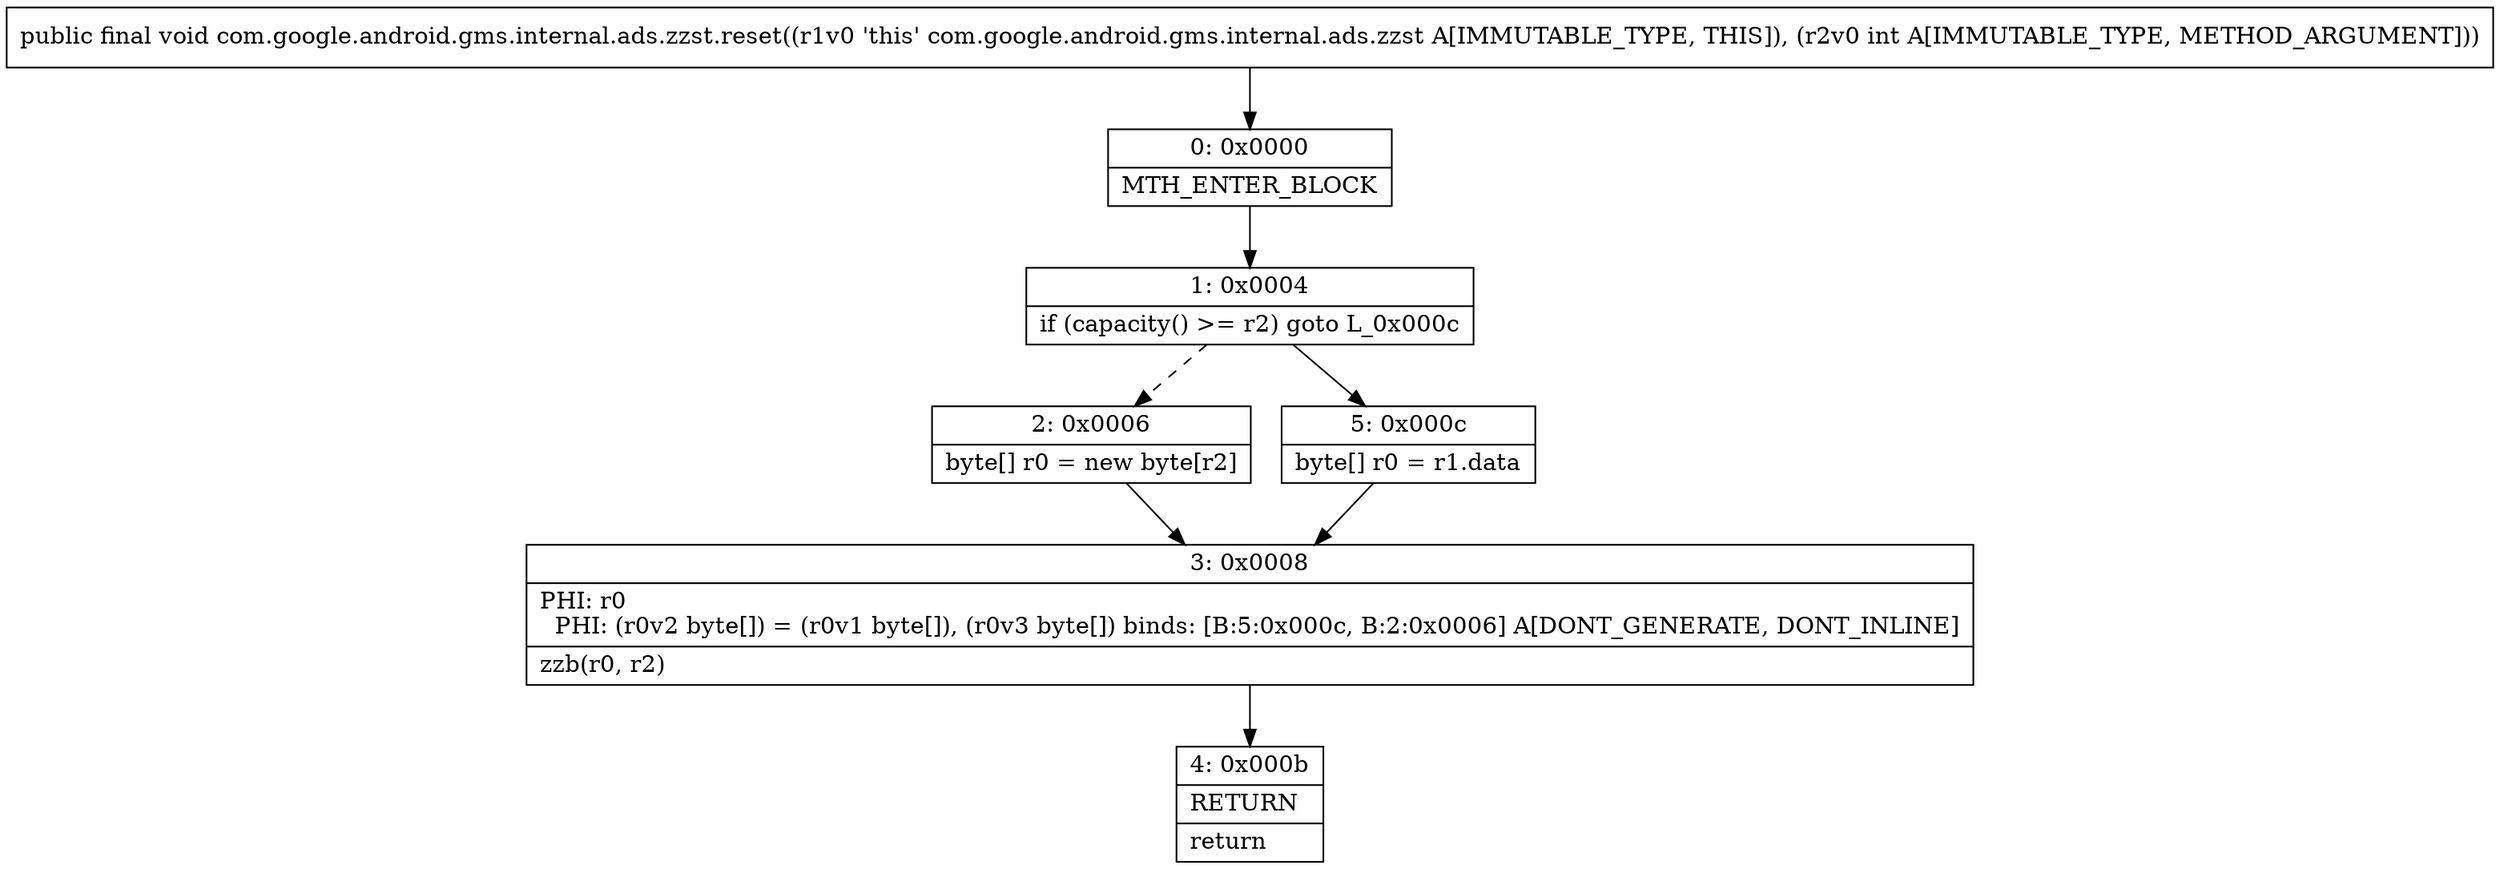 digraph "CFG forcom.google.android.gms.internal.ads.zzst.reset(I)V" {
Node_0 [shape=record,label="{0\:\ 0x0000|MTH_ENTER_BLOCK\l}"];
Node_1 [shape=record,label="{1\:\ 0x0004|if (capacity() \>= r2) goto L_0x000c\l}"];
Node_2 [shape=record,label="{2\:\ 0x0006|byte[] r0 = new byte[r2]\l}"];
Node_3 [shape=record,label="{3\:\ 0x0008|PHI: r0 \l  PHI: (r0v2 byte[]) = (r0v1 byte[]), (r0v3 byte[]) binds: [B:5:0x000c, B:2:0x0006] A[DONT_GENERATE, DONT_INLINE]\l|zzb(r0, r2)\l}"];
Node_4 [shape=record,label="{4\:\ 0x000b|RETURN\l|return\l}"];
Node_5 [shape=record,label="{5\:\ 0x000c|byte[] r0 = r1.data\l}"];
MethodNode[shape=record,label="{public final void com.google.android.gms.internal.ads.zzst.reset((r1v0 'this' com.google.android.gms.internal.ads.zzst A[IMMUTABLE_TYPE, THIS]), (r2v0 int A[IMMUTABLE_TYPE, METHOD_ARGUMENT])) }"];
MethodNode -> Node_0;
Node_0 -> Node_1;
Node_1 -> Node_2[style=dashed];
Node_1 -> Node_5;
Node_2 -> Node_3;
Node_3 -> Node_4;
Node_5 -> Node_3;
}

